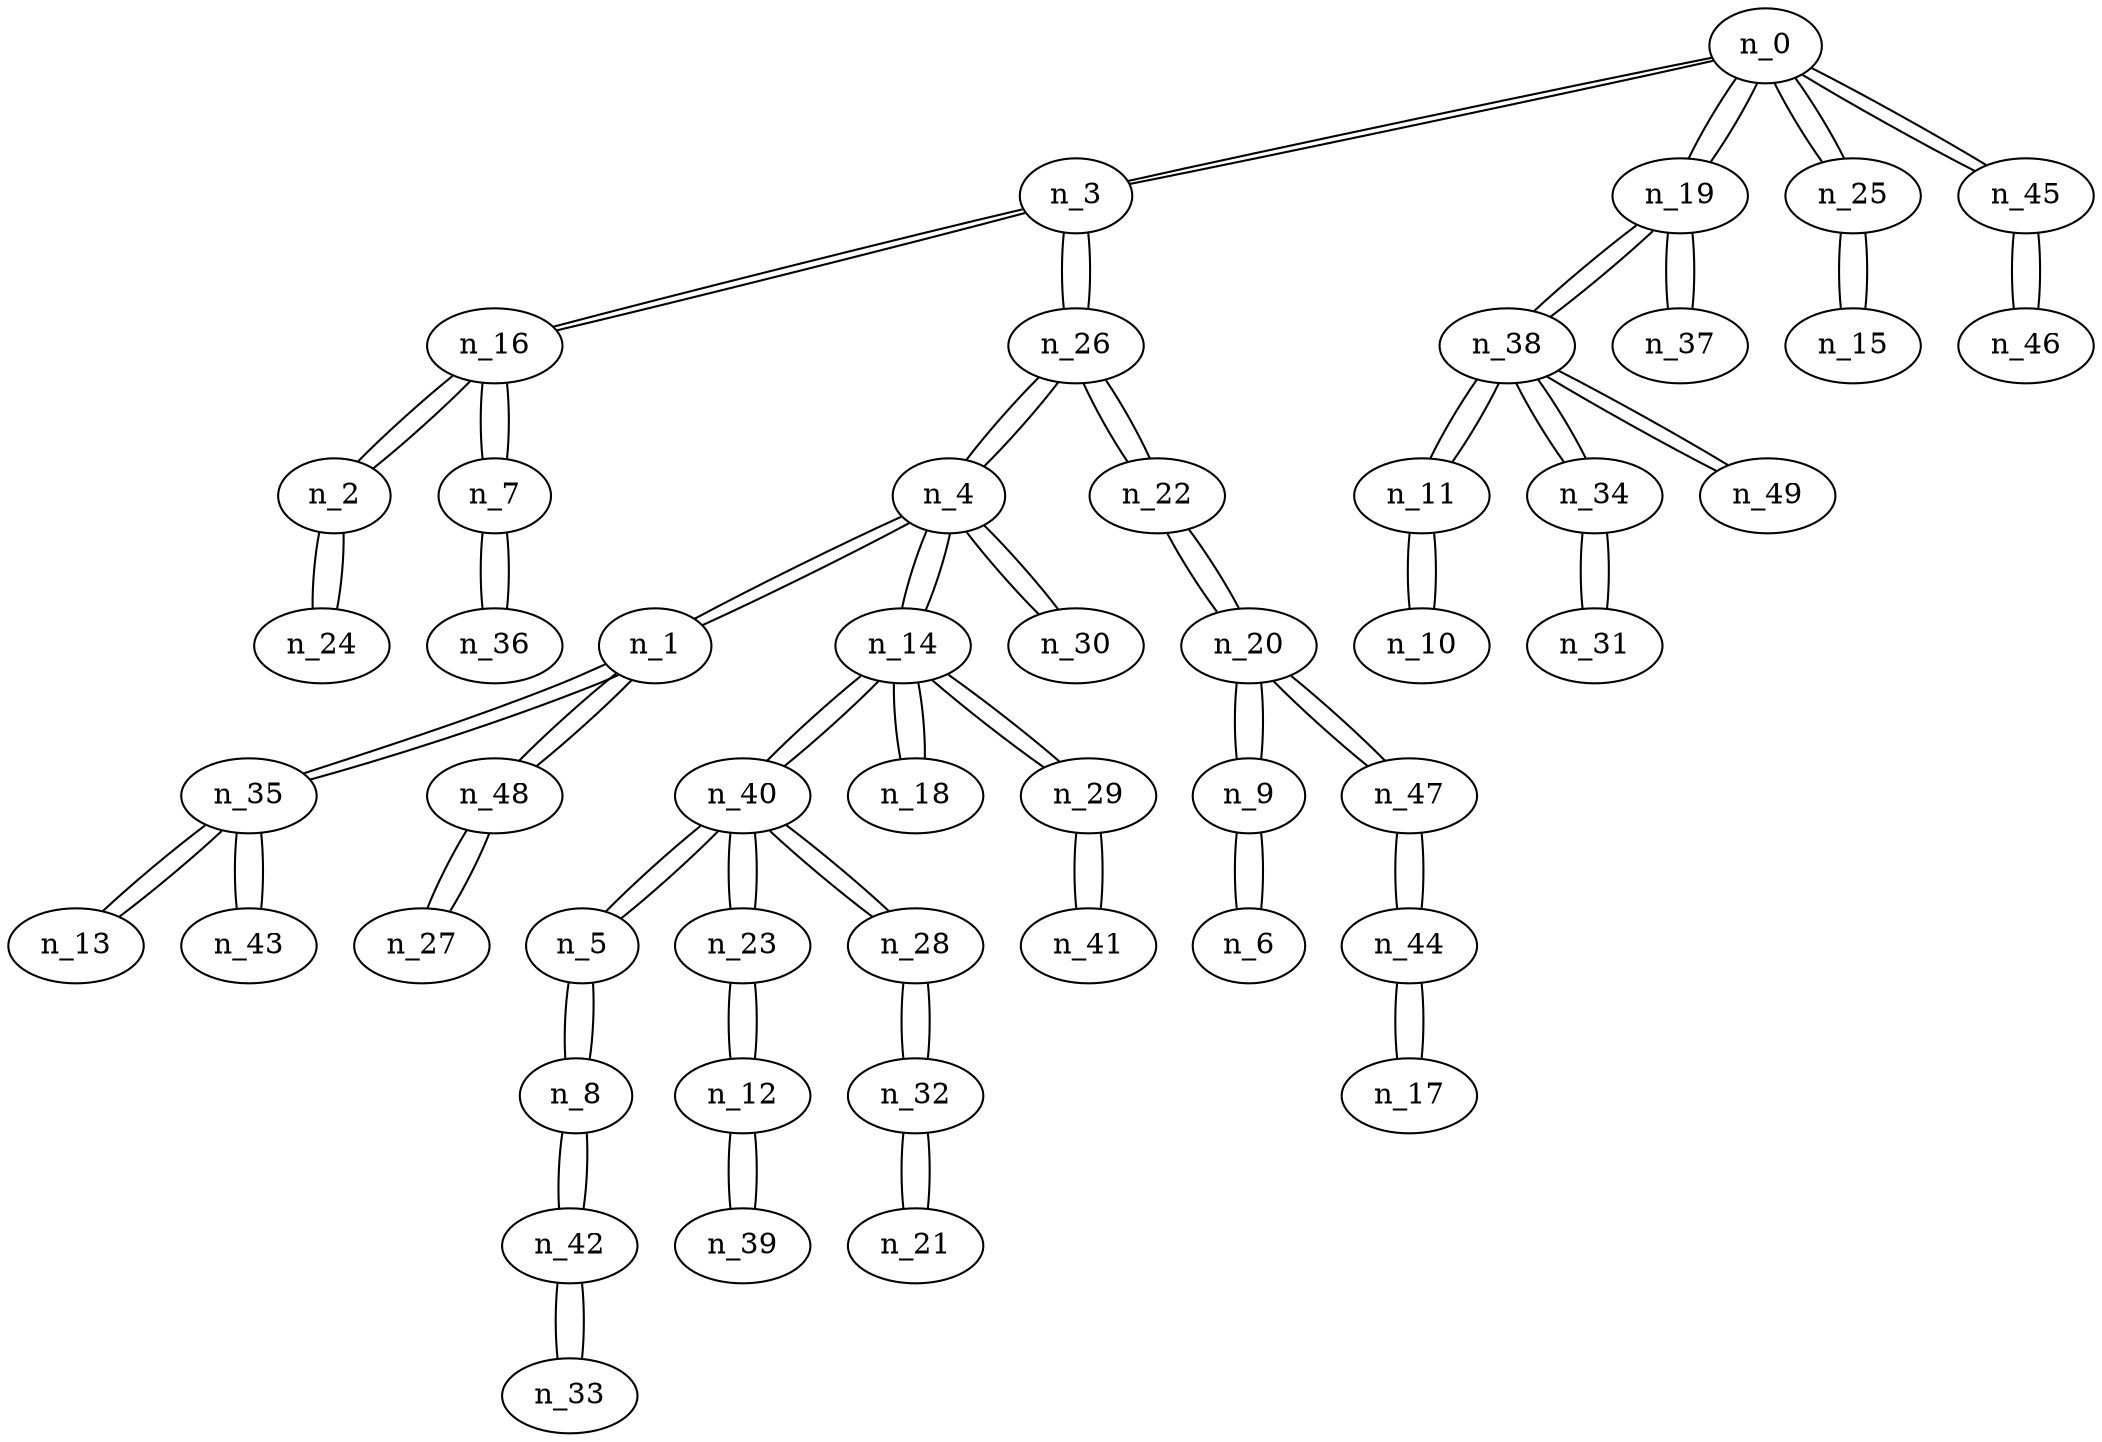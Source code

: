 graph g5 {
n_0--n_3
n_0--n_19
n_0--n_25
n_0--n_45
n_1--n_4
n_1--n_35
n_1--n_48
n_2--n_16
n_2--n_24
n_3--n_26
n_3--n_0
n_3--n_16
n_4--n_14
n_4--n_1
n_4--n_26
n_4--n_30
n_5--n_8
n_5--n_40
n_6--n_9
n_7--n_16
n_7--n_36
n_8--n_42
n_8--n_5
n_9--n_20
n_9--n_6
n_10--n_11
n_11--n_38
n_11--n_10
n_12--n_23
n_12--n_39
n_13--n_35
n_14--n_40
n_14--n_4
n_14--n_18
n_14--n_29
n_15--n_25
n_16--n_3
n_16--n_2
n_16--n_7
n_17--n_44
n_18--n_14
n_19--n_0
n_19--n_37
n_19--n_38
n_20--n_22
n_20--n_9
n_20--n_47
n_21--n_32
n_22--n_26
n_22--n_20
n_23--n_40
n_23--n_12
n_24--n_2
n_25--n_0
n_25--n_15
n_26--n_4
n_26--n_3
n_26--n_22
n_27--n_48
n_28--n_40
n_28--n_32
n_29--n_14
n_29--n_41
n_30--n_4
n_31--n_34
n_32--n_28
n_32--n_21
n_33--n_42
n_34--n_38
n_34--n_31
n_35--n_1
n_35--n_13
n_35--n_43
n_36--n_7
n_37--n_19
n_38--n_19
n_38--n_11
n_38--n_34
n_38--n_49
n_39--n_12
n_40--n_5
n_40--n_14
n_40--n_23
n_40--n_28
n_41--n_29
n_42--n_8
n_42--n_33
n_43--n_35
n_44--n_47
n_44--n_17
n_45--n_0
n_45--n_46
n_46--n_45
n_47--n_20
n_47--n_44
n_48--n_1
n_48--n_27
n_49--n_38
}